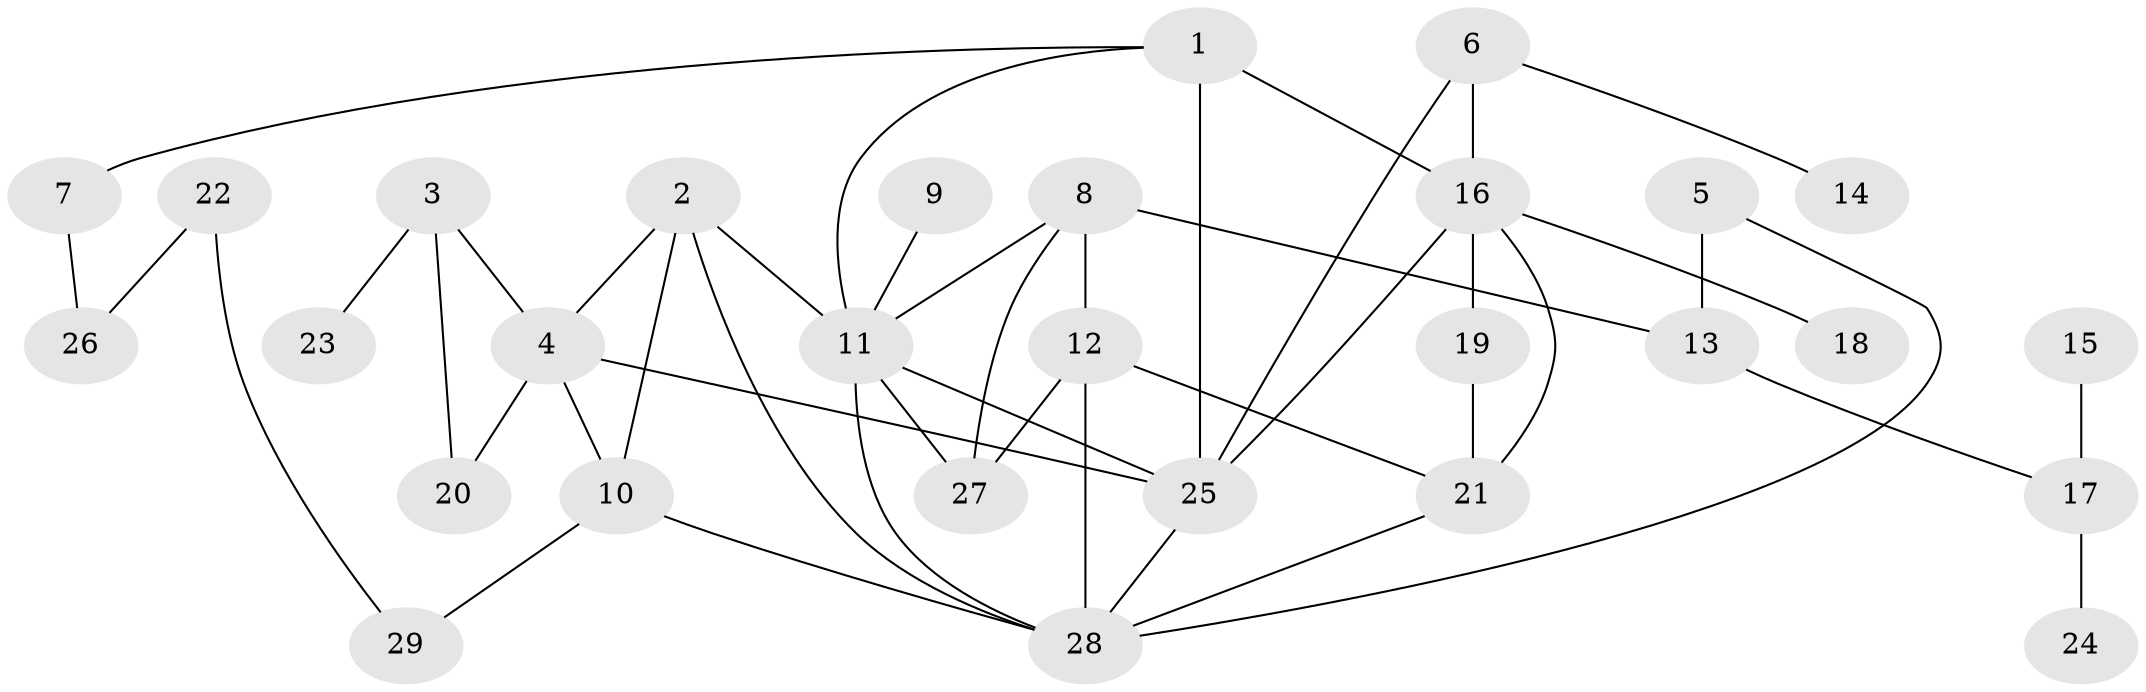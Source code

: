 // original degree distribution, {5: 0.10526315789473684, 2: 0.22807017543859648, 3: 0.3684210526315789, 6: 0.03508771929824561, 7: 0.017543859649122806, 1: 0.21052631578947367, 4: 0.03508771929824561}
// Generated by graph-tools (version 1.1) at 2025/00/03/09/25 03:00:56]
// undirected, 29 vertices, 45 edges
graph export_dot {
graph [start="1"]
  node [color=gray90,style=filled];
  1;
  2;
  3;
  4;
  5;
  6;
  7;
  8;
  9;
  10;
  11;
  12;
  13;
  14;
  15;
  16;
  17;
  18;
  19;
  20;
  21;
  22;
  23;
  24;
  25;
  26;
  27;
  28;
  29;
  1 -- 7 [weight=1.0];
  1 -- 11 [weight=1.0];
  1 -- 16 [weight=2.0];
  1 -- 25 [weight=1.0];
  2 -- 4 [weight=1.0];
  2 -- 10 [weight=1.0];
  2 -- 11 [weight=1.0];
  2 -- 28 [weight=1.0];
  3 -- 4 [weight=1.0];
  3 -- 20 [weight=1.0];
  3 -- 23 [weight=1.0];
  4 -- 10 [weight=1.0];
  4 -- 20 [weight=1.0];
  4 -- 25 [weight=1.0];
  5 -- 13 [weight=1.0];
  5 -- 28 [weight=1.0];
  6 -- 14 [weight=1.0];
  6 -- 16 [weight=3.0];
  6 -- 25 [weight=1.0];
  7 -- 26 [weight=1.0];
  8 -- 11 [weight=1.0];
  8 -- 12 [weight=1.0];
  8 -- 13 [weight=1.0];
  8 -- 27 [weight=1.0];
  9 -- 11 [weight=1.0];
  10 -- 28 [weight=1.0];
  10 -- 29 [weight=1.0];
  11 -- 25 [weight=1.0];
  11 -- 27 [weight=1.0];
  11 -- 28 [weight=1.0];
  12 -- 21 [weight=1.0];
  12 -- 27 [weight=1.0];
  12 -- 28 [weight=1.0];
  13 -- 17 [weight=2.0];
  15 -- 17 [weight=1.0];
  16 -- 18 [weight=1.0];
  16 -- 19 [weight=1.0];
  16 -- 21 [weight=2.0];
  16 -- 25 [weight=1.0];
  17 -- 24 [weight=1.0];
  19 -- 21 [weight=1.0];
  21 -- 28 [weight=1.0];
  22 -- 26 [weight=1.0];
  22 -- 29 [weight=1.0];
  25 -- 28 [weight=1.0];
}
